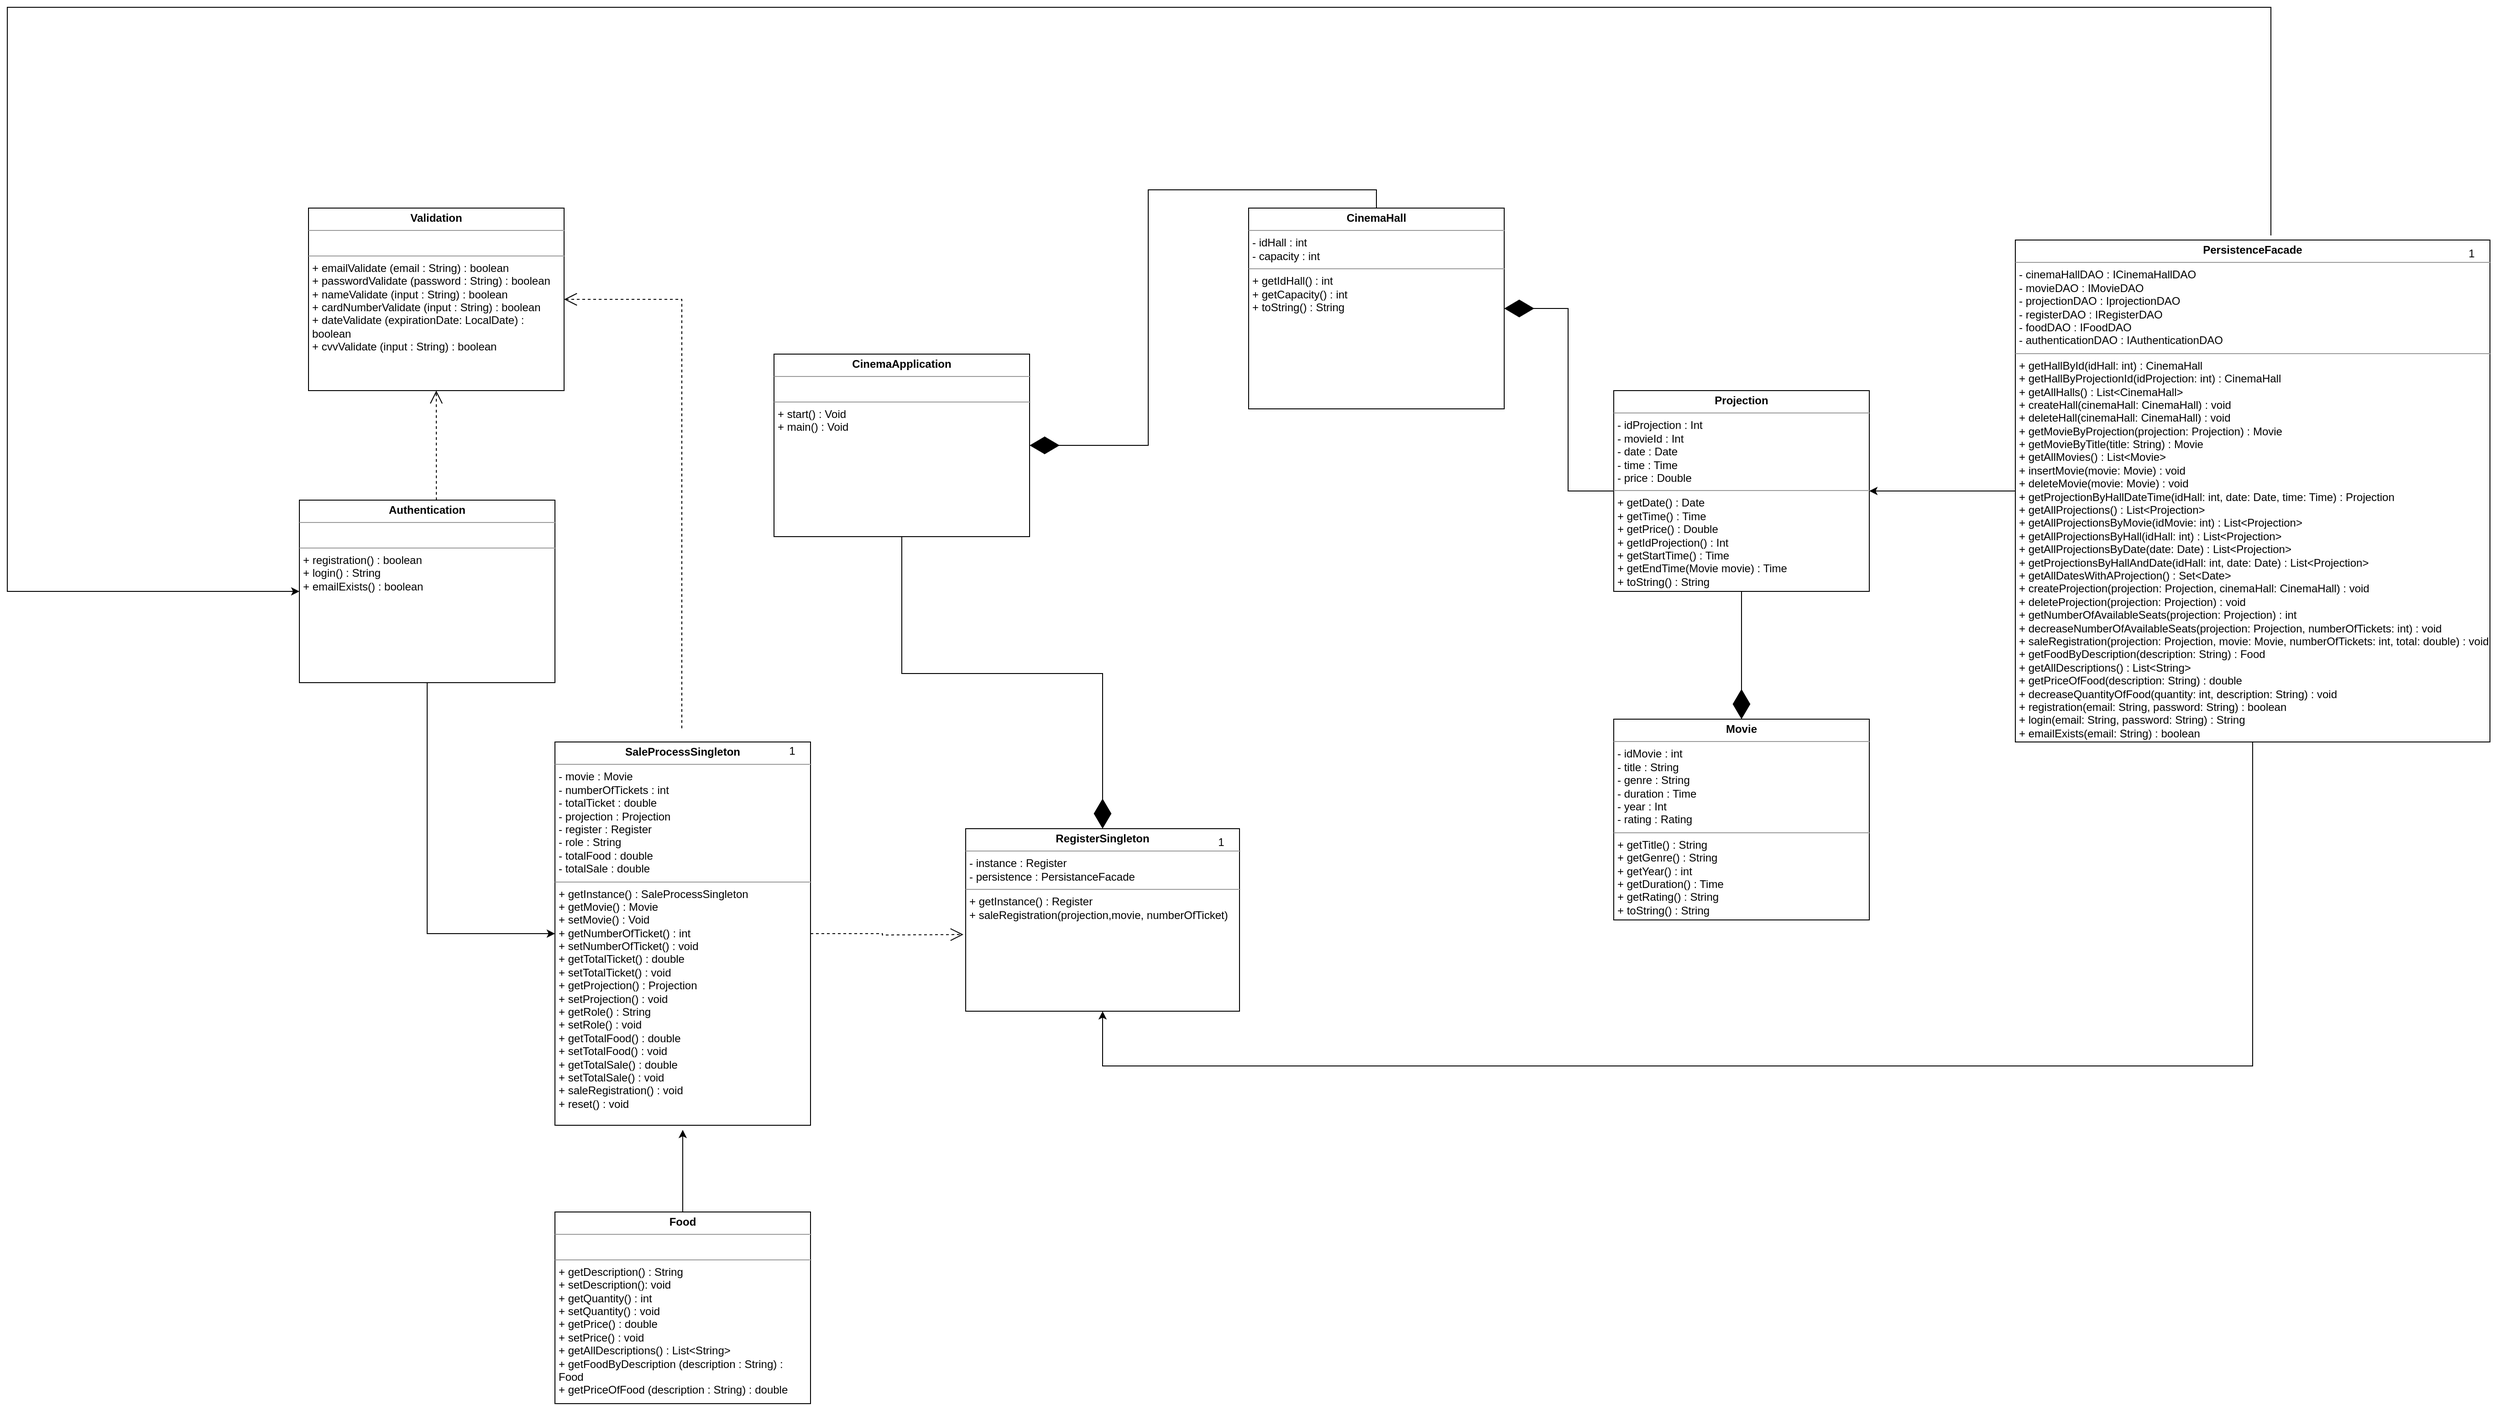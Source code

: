 <mxfile version="24.1.0" type="device">
  <diagram name="Pagina-1" id="A_E6CbwBwWgAngFVjCyz">
    <mxGraphModel dx="1480" dy="866" grid="1" gridSize="10" guides="1" tooltips="1" connect="1" arrows="1" fold="1" page="1" pageScale="1" pageWidth="3300" pageHeight="4681" math="0" shadow="0">
      <root>
        <mxCell id="0" />
        <mxCell id="1" parent="0" />
        <mxCell id="1te7XM0qHF8xhdS0dAe9-12" style="edgeStyle=orthogonalEdgeStyle;rounded=0;orthogonalLoop=1;jettySize=auto;html=1;exitX=0.5;exitY=1;exitDx=0;exitDy=0;entryX=0.5;entryY=0;entryDx=0;entryDy=0;endArrow=diamondThin;endFill=1;endSize=30;" parent="1" source="88QzCUUw6ZPVAZc6Vlqh-9" target="VzH4GZxKjiQOBtouLR19-10" edge="1">
          <mxGeometry relative="1" as="geometry">
            <mxPoint x="1430" y="1040" as="targetPoint" />
          </mxGeometry>
        </mxCell>
        <mxCell id="1te7XM0qHF8xhdS0dAe9-14" style="edgeStyle=orthogonalEdgeStyle;rounded=0;orthogonalLoop=1;jettySize=auto;html=1;exitX=1;exitY=0.5;exitDx=0;exitDy=0;entryX=0.5;entryY=0;entryDx=0;entryDy=0;startArrow=diamondThin;startFill=1;endArrow=none;endFill=0;startSize=30;" parent="1" source="88QzCUUw6ZPVAZc6Vlqh-9" target="88QzCUUw6ZPVAZc6Vlqh-24" edge="1">
          <mxGeometry relative="1" as="geometry" />
        </mxCell>
        <mxCell id="88QzCUUw6ZPVAZc6Vlqh-9" value="&lt;p style=&quot;margin:0px;margin-top:4px;text-align:center;&quot;&gt;&lt;b&gt;CinemaApplication&lt;/b&gt;&lt;/p&gt;&lt;hr size=&quot;1&quot;&gt;&lt;p style=&quot;margin:0px;margin-left:4px;&quot;&gt;&lt;br&gt;&lt;/p&gt;&lt;hr size=&quot;1&quot;&gt;&lt;p style=&quot;margin:0px;margin-left:4px;&quot;&gt;+ start() : Void&lt;/p&gt;&lt;p style=&quot;margin:0px;margin-left:4px;&quot;&gt;+ main() : Void&lt;/p&gt;" style="verticalAlign=top;align=left;overflow=fill;fontSize=12;fontFamily=Helvetica;html=1;whiteSpace=wrap;rounded=0;" parent="1" vertex="1">
          <mxGeometry x="1080" y="540" width="280" height="200" as="geometry" />
        </mxCell>
        <mxCell id="88QzCUUw6ZPVAZc6Vlqh-24" value="&lt;p style=&quot;margin:0px;margin-top:4px;text-align:center;&quot;&gt;&lt;b&gt;CinemaHall&lt;/b&gt;&lt;/p&gt;&lt;hr size=&quot;1&quot;&gt;&lt;p style=&quot;margin:0px;margin-left:4px;&quot;&gt;- idHall : int&lt;/p&gt;&lt;p style=&quot;margin:0px;margin-left:4px;&quot;&gt;- capacity : int&amp;nbsp;&lt;/p&gt;&lt;hr size=&quot;1&quot;&gt;&lt;p style=&quot;margin:0px;margin-left:4px;&quot;&gt;+ getIdHall() : int&lt;/p&gt;&lt;p style=&quot;margin:0px;margin-left:4px;&quot;&gt;+ getCapacity() : int&amp;nbsp;&lt;/p&gt;&lt;p style=&quot;margin:0px;margin-left:4px;&quot;&gt;+ toString() : String&lt;br&gt;&lt;/p&gt;&lt;p style=&quot;margin:0px;margin-left:4px;&quot;&gt;&lt;br&gt;&lt;/p&gt;" style="verticalAlign=top;align=left;overflow=fill;fontSize=12;fontFamily=Helvetica;html=1;whiteSpace=wrap;rounded=0;glass=0;" parent="1" vertex="1">
          <mxGeometry x="1600" y="380" width="280" height="220" as="geometry" />
        </mxCell>
        <mxCell id="1te7XM0qHF8xhdS0dAe9-17" style="edgeStyle=orthogonalEdgeStyle;rounded=0;orthogonalLoop=1;jettySize=auto;html=1;exitX=0.5;exitY=0;exitDx=0;exitDy=0;entryX=0.5;entryY=1;entryDx=0;entryDy=0;endArrow=none;endFill=0;startArrow=diamondThin;startFill=1;startSize=30;" parent="1" source="88QzCUUw6ZPVAZc6Vlqh-29" target="88QzCUUw6ZPVAZc6Vlqh-45" edge="1">
          <mxGeometry relative="1" as="geometry" />
        </mxCell>
        <mxCell id="88QzCUUw6ZPVAZc6Vlqh-29" value="&lt;p style=&quot;margin:0px;margin-top:4px;text-align:center;&quot;&gt;&lt;b&gt;Movie&lt;/b&gt;&lt;/p&gt;&lt;hr size=&quot;1&quot;&gt;&lt;p style=&quot;margin:0px;margin-left:4px;&quot;&gt;- idMovie : int&lt;/p&gt;&lt;p style=&quot;margin:0px;margin-left:4px;&quot;&gt;- title : String&lt;/p&gt;&lt;p style=&quot;margin:0px;margin-left:4px;&quot;&gt;&lt;span style=&quot;background-color: initial;&quot;&gt;- genre : String&lt;/span&gt;&lt;/p&gt;&lt;p style=&quot;margin:0px;margin-left:4px;&quot;&gt;- duration : Time&lt;/p&gt;&lt;p style=&quot;margin:0px;margin-left:4px;&quot;&gt;- year : Int&lt;/p&gt;&lt;p style=&quot;margin:0px;margin-left:4px;&quot;&gt;- rating : Rating&lt;/p&gt;&lt;hr size=&quot;1&quot;&gt;&lt;p style=&quot;margin:0px;margin-left:4px;&quot;&gt;+ getTitle() : String&lt;/p&gt;&lt;p style=&quot;margin:0px;margin-left:4px;&quot;&gt;+ getGenre() : String&lt;/p&gt;&lt;p style=&quot;margin:0px;margin-left:4px;&quot;&gt;+ getYear() : int&lt;/p&gt;&lt;p style=&quot;margin:0px;margin-left:4px;&quot;&gt;+ getDuration() : Time&lt;/p&gt;&lt;p style=&quot;margin:0px;margin-left:4px;&quot;&gt;+ getRating() : String&lt;/p&gt;&lt;p style=&quot;margin:0px;margin-left:4px;&quot;&gt;+ toString() : String&lt;br&gt;&lt;/p&gt;" style="verticalAlign=top;align=left;overflow=fill;fontSize=12;fontFamily=Helvetica;html=1;whiteSpace=wrap;rounded=0;" parent="1" vertex="1">
          <mxGeometry x="2000" y="940" width="280" height="220" as="geometry" />
        </mxCell>
        <mxCell id="B97bYRvVtr9glQgsR5Gg-2" style="edgeStyle=orthogonalEdgeStyle;rounded=0;orthogonalLoop=1;jettySize=auto;html=1;exitX=0;exitY=0.5;exitDx=0;exitDy=0;entryX=1;entryY=0.5;entryDx=0;entryDy=0;endArrow=diamondThin;endFill=1;endSize=30;startSize=6;" parent="1" source="88QzCUUw6ZPVAZc6Vlqh-45" target="88QzCUUw6ZPVAZc6Vlqh-24" edge="1">
          <mxGeometry relative="1" as="geometry" />
        </mxCell>
        <mxCell id="88QzCUUw6ZPVAZc6Vlqh-45" value="&lt;p style=&quot;margin:0px;margin-top:4px;text-align:center;&quot;&gt;&lt;b&gt;Projection&lt;/b&gt;&lt;/p&gt;&lt;hr size=&quot;1&quot;&gt;&lt;p style=&quot;margin:0px;margin-left:4px;&quot;&gt;- idProjection : Int&lt;/p&gt;&lt;p style=&quot;margin:0px;margin-left:4px;&quot;&gt;&lt;span style=&quot;background-color: initial;&quot;&gt;- movieId : Int&lt;/span&gt;&lt;/p&gt;&lt;p style=&quot;margin:0px;margin-left:4px;&quot;&gt;- date : Date&amp;nbsp;&lt;/p&gt;&lt;p style=&quot;margin:0px;margin-left:4px;&quot;&gt;- time : Time&lt;/p&gt;&lt;p style=&quot;margin:0px;margin-left:4px;&quot;&gt;- price : Double&lt;/p&gt;&lt;hr size=&quot;1&quot;&gt;&lt;p style=&quot;margin:0px;margin-left:4px;&quot;&gt;+ getDate() : Date&lt;/p&gt;&lt;p style=&quot;margin:0px;margin-left:4px;&quot;&gt;+ getTime() : Time&lt;/p&gt;&lt;p style=&quot;margin:0px;margin-left:4px;&quot;&gt;+ getPrice() : Double&lt;/p&gt;&lt;p style=&quot;margin:0px;margin-left:4px;&quot;&gt;+ getIdProjection() : Int&lt;/p&gt;&lt;p style=&quot;margin:0px;margin-left:4px;&quot;&gt;+ getStartTime() : Time&lt;/p&gt;&lt;p style=&quot;margin:0px;margin-left:4px;&quot;&gt;+ getEndTime(Movie movie) : Time&lt;/p&gt;&lt;p style=&quot;margin:0px;margin-left:4px;&quot;&gt;+ toString() : String&lt;/p&gt;&lt;p style=&quot;margin:0px;margin-left:4px;&quot;&gt;&lt;br&gt;&lt;/p&gt;" style="verticalAlign=top;align=left;overflow=fill;fontSize=12;fontFamily=Helvetica;html=1;whiteSpace=wrap;rounded=0;" parent="1" vertex="1">
          <mxGeometry x="2000" y="580" width="280" height="220" as="geometry" />
        </mxCell>
        <mxCell id="VzH4GZxKjiQOBtouLR19-3" style="edgeStyle=orthogonalEdgeStyle;rounded=0;orthogonalLoop=1;jettySize=auto;html=1;exitX=0.536;exitY=0;exitDx=0;exitDy=0;entryX=0.5;entryY=1;entryDx=0;entryDy=0;dashed=1;endArrow=open;endFill=0;startSize=6;endSize=12;exitPerimeter=0;" parent="1" source="8V3ZymxkpuE27OcSXMfI-32" target="VzH4GZxKjiQOBtouLR19-1" edge="1">
          <mxGeometry relative="1" as="geometry">
            <Array as="points">
              <mxPoint x="710" y="670" />
              <mxPoint x="710" y="670" />
            </Array>
          </mxGeometry>
        </mxCell>
        <mxCell id="VzH4GZxKjiQOBtouLR19-8" style="edgeStyle=orthogonalEdgeStyle;rounded=0;orthogonalLoop=1;jettySize=auto;html=1;exitX=0.5;exitY=1;exitDx=0;exitDy=0;entryX=0;entryY=0.5;entryDx=0;entryDy=0;" parent="1" source="8V3ZymxkpuE27OcSXMfI-32" target="VzH4GZxKjiQOBtouLR19-7" edge="1">
          <mxGeometry relative="1" as="geometry" />
        </mxCell>
        <mxCell id="8V3ZymxkpuE27OcSXMfI-32" value="&lt;p style=&quot;margin:0px;margin-top:4px;text-align:center;&quot;&gt;&lt;b&gt;Authentication&lt;/b&gt;&lt;/p&gt;&lt;hr size=&quot;1&quot;&gt;&lt;p style=&quot;margin:0px;margin-left:4px;&quot;&gt;&lt;br&gt;&lt;/p&gt;&lt;hr size=&quot;1&quot;&gt;&lt;p style=&quot;margin:0px;margin-left:4px;&quot;&gt;+ registration() : boolean&lt;/p&gt;&lt;p style=&quot;margin:0px;margin-left:4px;&quot;&gt;+ login() : String&lt;/p&gt;&lt;p style=&quot;margin:0px;margin-left:4px;&quot;&gt;+ emailExists() : boolean&lt;/p&gt;" style="verticalAlign=top;align=left;overflow=fill;fontSize=12;fontFamily=Helvetica;html=1;whiteSpace=wrap;rounded=0;" parent="1" vertex="1">
          <mxGeometry x="560" y="700" width="280" height="200" as="geometry" />
        </mxCell>
        <mxCell id="VzH4GZxKjiQOBtouLR19-1" value="&lt;p style=&quot;margin:0px;margin-top:4px;text-align:center;&quot;&gt;&lt;b&gt;Validation&lt;/b&gt;&lt;/p&gt;&lt;hr size=&quot;1&quot;&gt;&lt;p style=&quot;margin:0px;margin-left:4px;&quot;&gt;&lt;br&gt;&lt;/p&gt;&lt;hr size=&quot;1&quot;&gt;&lt;p style=&quot;margin:0px;margin-left:4px;&quot;&gt;+ emailValidate (email : String) : boolean&lt;/p&gt;&lt;p style=&quot;margin:0px;margin-left:4px;&quot;&gt;+ passwordValidate (password : String) : boolean&lt;br&gt;&lt;/p&gt;&lt;p style=&quot;margin:0px;margin-left:4px;&quot;&gt;+ nameValidate (input : String) : boolean&lt;br&gt;&lt;/p&gt;&lt;p style=&quot;margin:0px;margin-left:4px;&quot;&gt;+ cardNumberValidate (input : String) : boolean&lt;br&gt;&lt;/p&gt;&lt;p style=&quot;margin:0px;margin-left:4px;&quot;&gt;+ dateValidate (expirationDate: LocalDate) : boolean&lt;br&gt;&lt;/p&gt;&lt;p style=&quot;margin:0px;margin-left:4px;&quot;&gt;+ cvvValidate (input : String) : boolean&lt;br&gt;&lt;/p&gt;&lt;p style=&quot;margin:0px;margin-left:4px;&quot;&gt;&lt;br&gt;&lt;/p&gt;" style="verticalAlign=top;align=left;overflow=fill;fontSize=12;fontFamily=Helvetica;html=1;whiteSpace=wrap;rounded=0;" parent="1" vertex="1">
          <mxGeometry x="570" y="380" width="280" height="200" as="geometry" />
        </mxCell>
        <mxCell id="VzH4GZxKjiQOBtouLR19-5" style="edgeStyle=orthogonalEdgeStyle;rounded=0;orthogonalLoop=1;jettySize=auto;html=1;exitX=0;exitY=0.5;exitDx=0;exitDy=0;entryX=1;entryY=0.5;entryDx=0;entryDy=0;" parent="1" source="VzH4GZxKjiQOBtouLR19-2" target="88QzCUUw6ZPVAZc6Vlqh-45" edge="1">
          <mxGeometry relative="1" as="geometry" />
        </mxCell>
        <mxCell id="VzH4GZxKjiQOBtouLR19-6" style="edgeStyle=orthogonalEdgeStyle;rounded=0;orthogonalLoop=1;jettySize=auto;html=1;exitX=0.5;exitY=1;exitDx=0;exitDy=0;entryX=0.5;entryY=1;entryDx=0;entryDy=0;" parent="1" source="VzH4GZxKjiQOBtouLR19-2" target="VzH4GZxKjiQOBtouLR19-10" edge="1">
          <mxGeometry relative="1" as="geometry">
            <mxPoint x="1430" y="1240" as="targetPoint" />
            <Array as="points">
              <mxPoint x="2700" y="1320" />
              <mxPoint x="1440" y="1320" />
            </Array>
          </mxGeometry>
        </mxCell>
        <mxCell id="VzH4GZxKjiQOBtouLR19-2" value="&lt;p style=&quot;margin:0px;margin-top:4px;text-align:center;&quot;&gt;&lt;b&gt;PersistenceFacade&lt;/b&gt;&lt;/p&gt;&lt;hr size=&quot;1&quot;&gt;&lt;p style=&quot;margin:0px;margin-left:4px;&quot;&gt;- cinemaHallDAO : ICinemaHallDAO&lt;/p&gt;&lt;p style=&quot;margin:0px;margin-left:4px;&quot;&gt;&lt;span style=&quot;background-color: initial;&quot;&gt;- movieDAO : IMovieDAO&lt;/span&gt;&lt;/p&gt;&lt;p style=&quot;margin:0px;margin-left:4px;&quot;&gt;- projectionDAO : IprojectionDAO&amp;nbsp;&lt;/p&gt;&lt;p style=&quot;margin:0px;margin-left:4px;&quot;&gt;- registerDAO : IRegisterDAO&lt;/p&gt;&lt;p style=&quot;margin:0px;margin-left:4px;&quot;&gt;- foodDAO : IFoodDAO&lt;/p&gt;&lt;p style=&quot;margin:0px;margin-left:4px;&quot;&gt;- authenticationDAO : IAuthenticationDAO&lt;/p&gt;&lt;hr size=&quot;1&quot;&gt;&lt;p style=&quot;margin:0px;margin-left:4px;&quot;&gt;+ getHallById(idHall: int) : CinemaHall&lt;br&gt;&lt;/p&gt;&lt;p style=&quot;margin:0px;margin-left:4px;&quot;&gt;+ getHallByProjectionId(idProjection: int) : CinemaHall&lt;br&gt;&lt;/p&gt;&lt;p style=&quot;margin:0px;margin-left:4px;&quot;&gt;+ getAllHalls() : List&amp;lt;CinemaHall&amp;gt;&lt;br&gt;&lt;/p&gt;&lt;p style=&quot;margin:0px;margin-left:4px;&quot;&gt;+ createHall(cinemaHall: CinemaHall) : void&lt;br&gt;&lt;/p&gt;&lt;p style=&quot;margin:0px;margin-left:4px;&quot;&gt;&lt;span style=&quot;background-color: initial;&quot;&gt;+ deleteHall(cinemaHall: CinemaHall) : void&lt;/span&gt;&lt;br&gt;&lt;/p&gt;&lt;p style=&quot;margin:0px;margin-left:4px;&quot;&gt;+ getMovieByProjection(projection: Projection) : Movie&lt;span style=&quot;background-color: initial;&quot;&gt;&lt;br&gt;&lt;/span&gt;&lt;/p&gt;&lt;p style=&quot;margin:0px;margin-left:4px;&quot;&gt;+ getMovieByTitle(title: String) : Movie&lt;br&gt;&lt;/p&gt;&lt;p style=&quot;margin:0px;margin-left:4px;&quot;&gt;+ getAllMovies() : List&amp;lt;Movie&amp;gt;&lt;br&gt;&lt;/p&gt;&lt;p style=&quot;margin:0px;margin-left:4px;&quot;&gt;&lt;span style=&quot;background-color: initial;&quot;&gt;+ insertMovie(movie: Movie) : void&lt;/span&gt;&lt;br&gt;&lt;/p&gt;&lt;p style=&quot;margin:0px;margin-left:4px;&quot;&gt;+ deleteMovie(movie: Movie) : void&lt;span style=&quot;background-color: initial;&quot;&gt;&lt;br&gt;&lt;/span&gt;&lt;/p&gt;&lt;p style=&quot;margin:0px;margin-left:4px;&quot;&gt;+ getProjectionByHallDateTime(idHall: int, date: Date, time: Time) : Projection&lt;br&gt;&lt;/p&gt;&lt;p style=&quot;margin:0px;margin-left:4px;&quot;&gt;+ getAllProjections() : List&amp;lt;Projection&amp;gt;&lt;br&gt;&lt;/p&gt;&lt;p style=&quot;margin:0px;margin-left:4px;&quot;&gt;+ getAllProjectionsByMovie(idMovie: int) : List&amp;lt;Projection&amp;gt;&lt;br&gt;&lt;/p&gt;&lt;p style=&quot;margin:0px;margin-left:4px;&quot;&gt;+ getAllProjectionsByHall(idHall: int) : List&amp;lt;Projection&amp;gt;&lt;br&gt;&lt;/p&gt;&lt;p style=&quot;margin:0px;margin-left:4px;&quot;&gt;+ getAllProjectionsByDate(date: Date) : List&amp;lt;Projection&amp;gt;&lt;br&gt;&lt;/p&gt;&lt;p style=&quot;margin:0px;margin-left:4px;&quot;&gt;+ getProjectionsByHallAndDate(idHall: int, date: Date) : List&amp;lt;Projection&amp;gt;&lt;br&gt;&lt;/p&gt;&lt;p style=&quot;margin:0px;margin-left:4px;&quot;&gt;+ getAllDatesWithAProjection() : Set&amp;lt;Date&amp;gt;&lt;br&gt;&lt;/p&gt;&lt;p style=&quot;margin:0px;margin-left:4px;&quot;&gt;+ createProjection(projection: Projection, cinemaHall: CinemaHall) : void&lt;br&gt;&lt;/p&gt;&lt;p style=&quot;margin:0px;margin-left:4px;&quot;&gt;+ deleteProjection(projection: Projection) : void&lt;br&gt;&lt;/p&gt;&lt;p style=&quot;margin:0px;margin-left:4px;&quot;&gt;+ getNumberOfAvailableSeats(projection: Projection) : int&lt;br&gt;&lt;/p&gt;&lt;p style=&quot;margin:0px;margin-left:4px;&quot;&gt;+ decreaseNumberOfAvailableSeats(projection: Projection, numberOfTickets: int) : void&lt;br&gt;&lt;/p&gt;&lt;p style=&quot;margin:0px;margin-left:4px;&quot;&gt;+ saleRegistration(projection: Projection, movie: Movie, numberOfTickets: int, total: double) : void&lt;br&gt;&lt;/p&gt;&lt;p style=&quot;margin:0px;margin-left:4px;&quot;&gt;+ getFoodByDescription(description: String) : Food&lt;br&gt;&lt;/p&gt;&lt;p style=&quot;margin:0px;margin-left:4px;&quot;&gt;+ getAllDescriptions() : List&amp;lt;String&amp;gt;&lt;br&gt;&lt;/p&gt;&lt;p style=&quot;margin:0px;margin-left:4px;&quot;&gt;+ getPriceOfFood(description: String) : double&lt;br&gt;&lt;/p&gt;&lt;p style=&quot;margin:0px;margin-left:4px;&quot;&gt;+ decreaseQuantityOfFood(quantity: int, description: String) : void&lt;br&gt;&lt;/p&gt;&lt;p style=&quot;margin:0px;margin-left:4px;&quot;&gt;+ registration(email: String, password: String) : boolean&lt;br&gt;&lt;/p&gt;&lt;p style=&quot;margin:0px;margin-left:4px;&quot;&gt;+ login(email: String, password: String) : String&lt;br&gt;&lt;/p&gt;&lt;p style=&quot;margin:0px;margin-left:4px;&quot;&gt;+ emailExists(email: String) : boolean&lt;br&gt;&lt;/p&gt;&lt;p style=&quot;margin:0px;margin-left:4px;&quot;&gt;&lt;br&gt;&lt;/p&gt;" style="verticalAlign=top;align=left;overflow=fill;fontSize=12;fontFamily=Helvetica;html=1;whiteSpace=wrap;rounded=0;" parent="1" vertex="1">
          <mxGeometry x="2440" y="415" width="520" height="550" as="geometry" />
        </mxCell>
        <mxCell id="VzH4GZxKjiQOBtouLR19-7" value="&lt;p style=&quot;margin:0px;margin-top:4px;text-align:center;&quot;&gt;&lt;b&gt;SaleProcessSingleton&lt;/b&gt;&lt;/p&gt;&lt;hr size=&quot;1&quot;&gt;&lt;p style=&quot;margin:0px;margin-left:4px;&quot;&gt;- movie : Movie&lt;/p&gt;&lt;p style=&quot;margin:0px;margin-left:4px;&quot;&gt;- numberOfTickets : int&lt;/p&gt;&lt;p style=&quot;margin:0px;margin-left:4px;&quot;&gt;- totalTicket : double&lt;/p&gt;&lt;p style=&quot;margin:0px;margin-left:4px;&quot;&gt;- projection : Projection&lt;/p&gt;&lt;p style=&quot;margin:0px;margin-left:4px;&quot;&gt;- register : Register&lt;/p&gt;&lt;p style=&quot;margin:0px;margin-left:4px;&quot;&gt;- role : String&lt;/p&gt;&lt;p style=&quot;margin:0px;margin-left:4px;&quot;&gt;- totalFood : double&lt;/p&gt;&lt;p style=&quot;margin:0px;margin-left:4px;&quot;&gt;- totalSale : double&lt;/p&gt;&lt;hr size=&quot;1&quot;&gt;&lt;p style=&quot;margin:0px;margin-left:4px;&quot;&gt;+ getInstance() : SaleProcessSingleton&lt;/p&gt;&lt;p style=&quot;margin:0px;margin-left:4px;&quot;&gt;+ getMovie() : Movie&lt;/p&gt;&lt;p style=&quot;margin:0px;margin-left:4px;&quot;&gt;+ setMovie() : Void&lt;/p&gt;&lt;p style=&quot;margin:0px;margin-left:4px;&quot;&gt;+ getNumberOfTicket() : int&lt;/p&gt;&lt;p style=&quot;margin:0px;margin-left:4px;&quot;&gt;+ setNumberOfTicket() : void&amp;nbsp;&lt;/p&gt;&lt;p style=&quot;margin:0px;margin-left:4px;&quot;&gt;+ getTotalTicket() : double&lt;/p&gt;&lt;p style=&quot;margin:0px;margin-left:4px;&quot;&gt;+ setTotalTicket() : void&lt;/p&gt;&lt;p style=&quot;margin:0px;margin-left:4px;&quot;&gt;+ getProjection() : Projection&lt;/p&gt;&lt;p style=&quot;margin:0px;margin-left:4px;&quot;&gt;+ setProjection() : void&amp;nbsp;&lt;br&gt;+ getRole() : String&lt;/p&gt;&lt;p style=&quot;margin:0px;margin-left:4px;&quot;&gt;+ setRole() : void&amp;nbsp;&lt;/p&gt;&lt;p style=&quot;margin:0px;margin-left:4px;&quot;&gt;+ getTotalFood() : double&lt;/p&gt;&lt;p style=&quot;border-color: var(--border-color); margin: 0px 0px 0px 4px;&quot;&gt;+ setTotalFood() : void&amp;nbsp;&lt;/p&gt;&lt;p style=&quot;border-color: var(--border-color); margin: 0px 0px 0px 4px;&quot;&gt;+ getTotalSale() : double&lt;/p&gt;&lt;p style=&quot;border-color: var(--border-color); margin: 0px 0px 0px 4px;&quot;&gt;+ setTotalSale() : void&lt;/p&gt;&lt;p style=&quot;border-color: var(--border-color); margin: 0px 0px 0px 4px;&quot;&gt;+ saleRegistration() : void&amp;nbsp;&lt;/p&gt;&lt;p style=&quot;border-color: var(--border-color); margin: 0px 0px 0px 4px;&quot;&gt;+ reset() : void&lt;/p&gt;&lt;p style=&quot;border-color: var(--border-color); margin: 0px 0px 0px 4px;&quot;&gt;&lt;br style=&quot;border-color: var(--border-color);&quot;&gt;&lt;/p&gt;&lt;p style=&quot;margin:0px;margin-left:4px;&quot;&gt;&lt;br&gt;&lt;/p&gt;" style="verticalAlign=top;align=left;overflow=fill;fontSize=12;fontFamily=Helvetica;html=1;whiteSpace=wrap;rounded=0;" parent="1" vertex="1">
          <mxGeometry x="840" y="965" width="280" height="420" as="geometry" />
        </mxCell>
        <mxCell id="VzH4GZxKjiQOBtouLR19-9" style="edgeStyle=orthogonalEdgeStyle;rounded=0;orthogonalLoop=1;jettySize=auto;html=1;exitX=1;exitY=0.5;exitDx=0;exitDy=0;entryX=-0.009;entryY=0.68;entryDx=0;entryDy=0;entryPerimeter=0;dashed=1;endArrow=open;endFill=0;endSize=12;" parent="1" source="VzH4GZxKjiQOBtouLR19-7" edge="1">
          <mxGeometry relative="1" as="geometry">
            <mxPoint x="1287.48" y="1176" as="targetPoint" />
          </mxGeometry>
        </mxCell>
        <mxCell id="VzH4GZxKjiQOBtouLR19-10" value="&lt;p style=&quot;margin:0px;margin-top:4px;text-align:center;&quot;&gt;&lt;b&gt;RegisterSingleton&lt;/b&gt;&lt;/p&gt;&lt;hr size=&quot;1&quot;&gt;&lt;p style=&quot;margin:0px;margin-left:4px;&quot;&gt;- instance : Register&lt;/p&gt;&lt;p style=&quot;margin:0px;margin-left:4px;&quot;&gt;- persistence : PersistanceFacade&lt;/p&gt;&lt;hr size=&quot;1&quot;&gt;&lt;p style=&quot;margin:0px;margin-left:4px;&quot;&gt;+ getInstance() : Register&lt;/p&gt;&lt;p style=&quot;margin:0px;margin-left:4px;&quot;&gt;+ saleRegistration(projection,movie, numberOfTicket)&lt;/p&gt;" style="verticalAlign=top;align=left;overflow=fill;fontSize=12;fontFamily=Helvetica;html=1;whiteSpace=wrap;rounded=0;" parent="1" vertex="1">
          <mxGeometry x="1290" y="1060" width="300" height="200" as="geometry" />
        </mxCell>
        <mxCell id="mo8oyfpI4pvtdC9j4sxB-3" value="" style="endArrow=classic;html=1;rounded=0;entryX=0;entryY=0.5;entryDx=0;entryDy=0;" edge="1" parent="1" target="8V3ZymxkpuE27OcSXMfI-32">
          <mxGeometry width="50" height="50" relative="1" as="geometry">
            <mxPoint x="2720" y="410" as="sourcePoint" />
            <mxPoint x="250" y="440" as="targetPoint" />
            <Array as="points">
              <mxPoint x="2720" y="160" />
              <mxPoint x="240" y="160" />
              <mxPoint x="240" y="800" />
            </Array>
          </mxGeometry>
        </mxCell>
        <mxCell id="mo8oyfpI4pvtdC9j4sxB-4" value="&lt;p style=&quot;margin:0px;margin-top:4px;text-align:center;&quot;&gt;&lt;b&gt;Food&lt;/b&gt;&lt;/p&gt;&lt;hr size=&quot;1&quot;&gt;&lt;p style=&quot;margin:0px;margin-left:4px;&quot;&gt;&lt;br&gt;&lt;/p&gt;&lt;hr size=&quot;1&quot;&gt;&lt;p style=&quot;margin:0px;margin-left:4px;&quot;&gt;+ getDescription() : String&lt;/p&gt;&lt;p style=&quot;margin:0px;margin-left:4px;&quot;&gt;+ setDescription(): void&lt;/p&gt;&lt;p style=&quot;margin:0px;margin-left:4px;&quot;&gt;+ getQuantity() : int&lt;/p&gt;&lt;p style=&quot;margin:0px;margin-left:4px;&quot;&gt;+ setQuantity() : void&lt;/p&gt;&lt;p style=&quot;margin:0px;margin-left:4px;&quot;&gt;+ getPrice() : double&lt;/p&gt;&lt;p style=&quot;margin:0px;margin-left:4px;&quot;&gt;+ setPrice() : void&lt;/p&gt;&lt;p style=&quot;margin:0px;margin-left:4px;&quot;&gt;+ getAllDescriptions() : List&amp;lt;String&amp;gt;&lt;/p&gt;&lt;p style=&quot;margin:0px;margin-left:4px;&quot;&gt;+ getFoodByDescription (description : String) : Food&lt;/p&gt;&lt;p style=&quot;margin:0px;margin-left:4px;&quot;&gt;+ getPriceOfFood (description : String) : double&lt;/p&gt;&lt;p style=&quot;margin:0px;margin-left:4px;&quot;&gt;&lt;br&gt;&lt;/p&gt;" style="verticalAlign=top;align=left;overflow=fill;fontSize=12;fontFamily=Helvetica;html=1;whiteSpace=wrap;rounded=0;" vertex="1" parent="1">
          <mxGeometry x="840" y="1480" width="280" height="210" as="geometry" />
        </mxCell>
        <mxCell id="mo8oyfpI4pvtdC9j4sxB-5" value="1" style="text;html=1;align=center;verticalAlign=middle;whiteSpace=wrap;rounded=0;" vertex="1" parent="1">
          <mxGeometry x="1070" y="960" width="60" height="30" as="geometry" />
        </mxCell>
        <mxCell id="mo8oyfpI4pvtdC9j4sxB-6" value="1" style="text;html=1;align=center;verticalAlign=middle;whiteSpace=wrap;rounded=0;" vertex="1" parent="1">
          <mxGeometry x="1540" y="1060" width="60" height="30" as="geometry" />
        </mxCell>
        <mxCell id="mo8oyfpI4pvtdC9j4sxB-7" value="1" style="text;html=1;align=center;verticalAlign=middle;whiteSpace=wrap;rounded=0;" vertex="1" parent="1">
          <mxGeometry x="2910" y="415" width="60" height="30" as="geometry" />
        </mxCell>
        <mxCell id="mo8oyfpI4pvtdC9j4sxB-8" value="" style="endArrow=classic;html=1;rounded=0;exitX=0.5;exitY=0;exitDx=0;exitDy=0;" edge="1" parent="1" source="mo8oyfpI4pvtdC9j4sxB-4">
          <mxGeometry width="50" height="50" relative="1" as="geometry">
            <mxPoint x="960" y="1460" as="sourcePoint" />
            <mxPoint x="980" y="1390" as="targetPoint" />
          </mxGeometry>
        </mxCell>
        <mxCell id="mo8oyfpI4pvtdC9j4sxB-10" style="edgeStyle=orthogonalEdgeStyle;rounded=0;orthogonalLoop=1;jettySize=auto;html=1;entryX=1;entryY=0.5;entryDx=0;entryDy=0;dashed=1;endArrow=open;endFill=0;startSize=6;endSize=12;" edge="1" parent="1" target="VzH4GZxKjiQOBtouLR19-1">
          <mxGeometry relative="1" as="geometry">
            <mxPoint x="979" y="950" as="sourcePoint" />
            <mxPoint x="979.29" y="800" as="targetPoint" />
            <Array as="points">
              <mxPoint x="979" y="480" />
            </Array>
          </mxGeometry>
        </mxCell>
      </root>
    </mxGraphModel>
  </diagram>
</mxfile>
